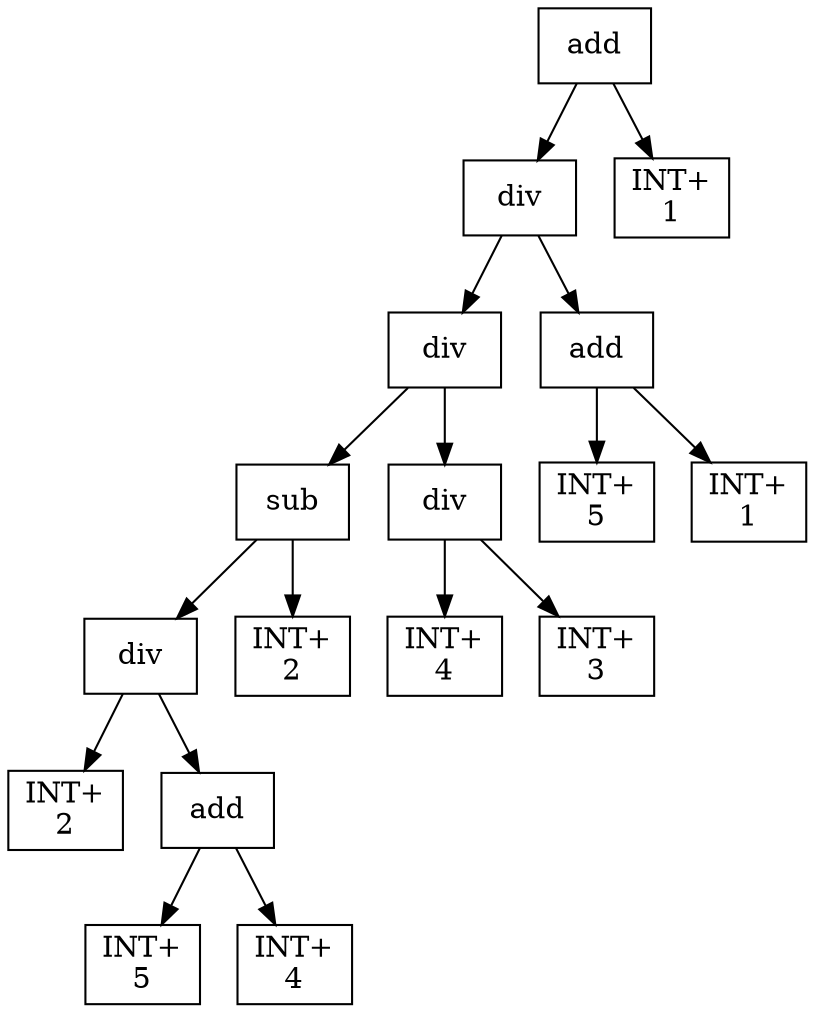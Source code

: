 digraph expr {
  node [shape=box];
  n1 [label="add"];
  n2 [label="div"];
  n3 [label="div"];
  n4 [label="sub"];
  n5 [label="div"];
  n6 [label="INT+\n2"];
  n7 [label="add"];
  n8 [label="INT+\n5"];
  n9 [label="INT+\n4"];
  n7 -> n8;
  n7 -> n9;
  n5 -> n6;
  n5 -> n7;
  n10 [label="INT+\n2"];
  n4 -> n5;
  n4 -> n10;
  n11 [label="div"];
  n12 [label="INT+\n4"];
  n13 [label="INT+\n3"];
  n11 -> n12;
  n11 -> n13;
  n3 -> n4;
  n3 -> n11;
  n14 [label="add"];
  n15 [label="INT+\n5"];
  n16 [label="INT+\n1"];
  n14 -> n15;
  n14 -> n16;
  n2 -> n3;
  n2 -> n14;
  n17 [label="INT+\n1"];
  n1 -> n2;
  n1 -> n17;
}